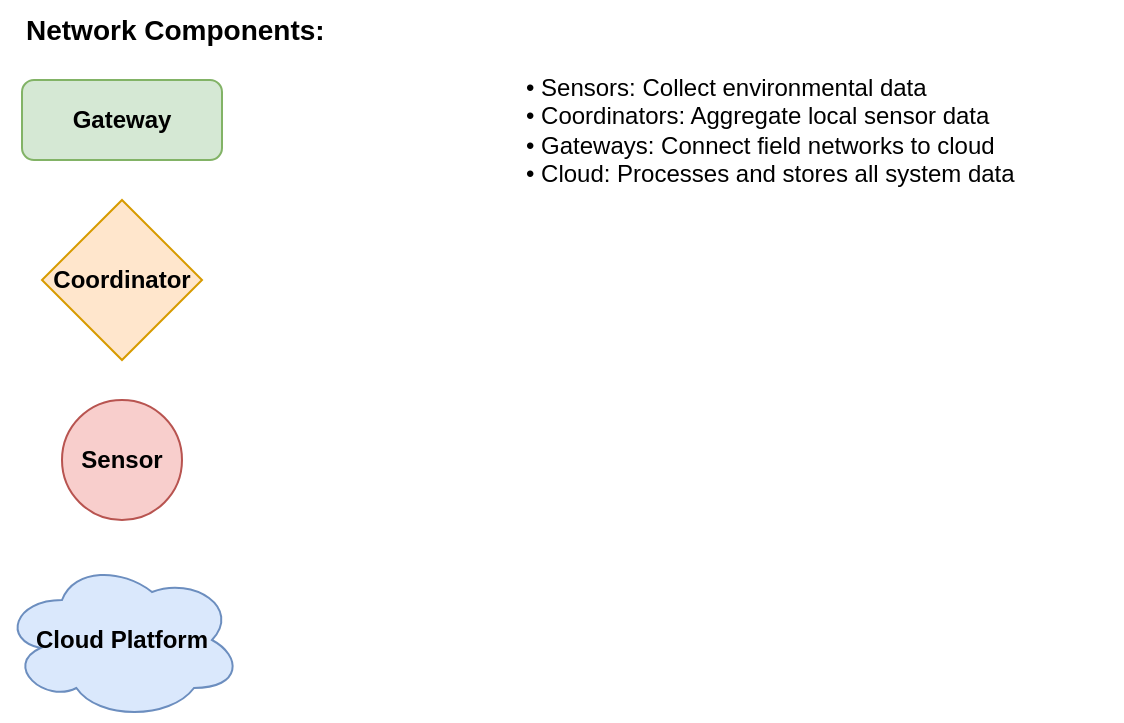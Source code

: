 <mxfile version="21.0.0" type="device">
  <diagram id="network-components-legend" name="Legend for IoT Network Components">
    <mxGraphModel dx="1400" dy="800" grid="1" gridSize="10" guides="1" tooltips="1" connect="1" arrows="1" fold="1" page="1" pageScale="1" pageWidth="850" pageHeight="1100" math="0" shadow="0">
      <root>
        <mxCell id="0" />
        <mxCell id="1" parent="0" />
        
        <!-- Title -->
        <mxCell id="2" value="Network Components:" style="text;html=1;strokeColor=none;fillColor=none;align=left;verticalAlign=middle;whiteSpace=wrap;rounded=0;fontSize=14;fontStyle=1" vertex="1" parent="1">
          <mxGeometry x="200" y="140" width="200" height="30" as="geometry" />
        </mxCell>
        
        <!-- Component List -->
        <mxCell id="3" value="• Sensors: Collect environmental data&#xa;• Coordinators: Aggregate local sensor data&#xa;• Gateways: Connect field networks to cloud&#xa;• Cloud: Processes and stores all system data" style="text;html=1;strokeColor=none;fillColor=none;align=left;verticalAlign=top;whiteSpace=wrap;rounded=0;fontSize=12;" vertex="1" parent="1">
          <mxGeometry x="450" y="170" width="300" height="80" as="geometry" />
        </mxCell>
        
        <!-- Gateway -->
        <mxCell id="4" value="Gateway" style="rounded=1;whiteSpace=wrap;html=1;fillColor=#d5e8d4;strokeColor=#82b366;fontSize=12;fontStyle=1" vertex="1" parent="1">
          <mxGeometry x="200" y="180" width="100" height="40" as="geometry" />
        </mxCell>
        
        <!-- Coordinator -->
        <mxCell id="5" value="Coordinator" style="rhombus;whiteSpace=wrap;html=1;fillColor=#ffe6cc;strokeColor=#d79b00;fontSize=12;fontStyle=1" vertex="1" parent="1">
          <mxGeometry x="210" y="240" width="80" height="80" as="geometry" />
        </mxCell>
        
        <!-- Sensor -->
        <mxCell id="6" value="Sensor" style="ellipse;whiteSpace=wrap;html=1;aspect=fixed;fillColor=#f8cecc;strokeColor=#b85450;fontSize=12;fontStyle=1" vertex="1" parent="1">
          <mxGeometry x="220" y="340" width="60" height="60" as="geometry" />
        </mxCell>
        
        <!-- Cloud -->
        <mxCell id="7" value="Cloud Platform" style="ellipse;shape=cloud;whiteSpace=wrap;html=1;fillColor=#dae8fc;strokeColor=#6c8ebf;fontSize=12;fontStyle=1" vertex="1" parent="1">
          <mxGeometry x="190" y="420" width="120" height="80" as="geometry" />
        </mxCell>
      </root>
    </mxGraphModel>
  </diagram>
</mxfile>